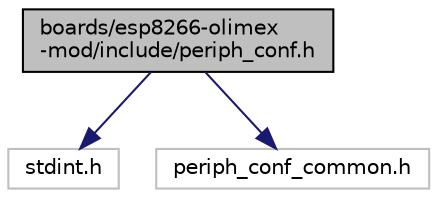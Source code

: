 digraph "boards/esp8266-olimex-mod/include/periph_conf.h"
{
 // LATEX_PDF_SIZE
  edge [fontname="Helvetica",fontsize="10",labelfontname="Helvetica",labelfontsize="10"];
  node [fontname="Helvetica",fontsize="10",shape=record];
  Node1 [label="boards/esp8266-olimex\l-mod/include/periph_conf.h",height=0.2,width=0.4,color="black", fillcolor="grey75", style="filled", fontcolor="black",tooltip="Board specific configuration of MCU periphery for Olimex MOD-WIFI-ESP8266-DEV boards."];
  Node1 -> Node2 [color="midnightblue",fontsize="10",style="solid",fontname="Helvetica"];
  Node2 [label="stdint.h",height=0.2,width=0.4,color="grey75", fillcolor="white", style="filled",tooltip=" "];
  Node1 -> Node3 [color="midnightblue",fontsize="10",style="solid",fontname="Helvetica"];
  Node3 [label="periph_conf_common.h",height=0.2,width=0.4,color="grey75", fillcolor="white", style="filled",tooltip=" "];
}
